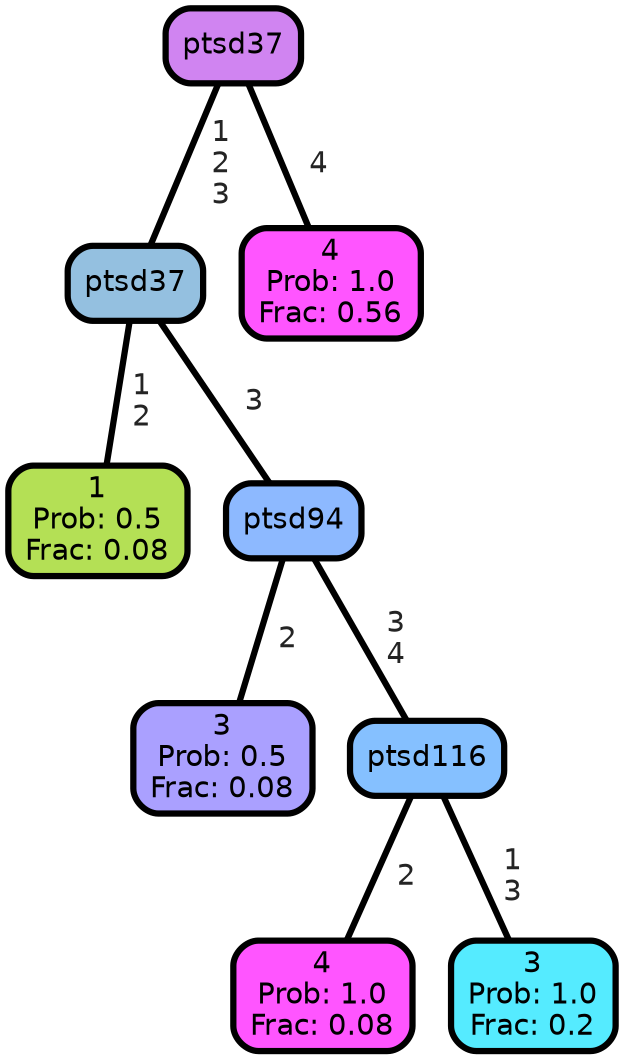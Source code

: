 graph Tree {
node [shape=box, style="filled, rounded",color="black",penwidth="3",fontcolor="black",                 fontname=helvetica] ;
graph [ranksep="0 equally", splines=straight,                 bgcolor=transparent, dpi=200] ;
edge [fontname=helvetica, fontweight=bold,fontcolor=grey14,color=black] ;
0 [label="1
Prob: 0.5
Frac: 0.08", fillcolor="#b4e055"] ;
1 [label="ptsd37", fillcolor="#94c0e0"] ;
2 [label="3
Prob: 0.5
Frac: 0.08", fillcolor="#aaa0ff"] ;
3 [label="ptsd94", fillcolor="#8db9ff"] ;
4 [label="4
Prob: 1.0
Frac: 0.08", fillcolor="#ff55ff"] ;
5 [label="ptsd116", fillcolor="#85c0ff"] ;
6 [label="3
Prob: 1.0
Frac: 0.2", fillcolor="#55ebff"] ;
7 [label="ptsd37", fillcolor="#d084f1"] ;
8 [label="4
Prob: 1.0
Frac: 0.56", fillcolor="#ff55ff"] ;
1 -- 0 [label=" 1\n 2",penwidth=3] ;
1 -- 3 [label=" 3",penwidth=3] ;
3 -- 2 [label=" 2",penwidth=3] ;
3 -- 5 [label=" 3\n 4",penwidth=3] ;
5 -- 4 [label=" 2",penwidth=3] ;
5 -- 6 [label=" 1\n 3",penwidth=3] ;
7 -- 1 [label=" 1\n 2\n 3",penwidth=3] ;
7 -- 8 [label=" 4",penwidth=3] ;
{rank = same;}}